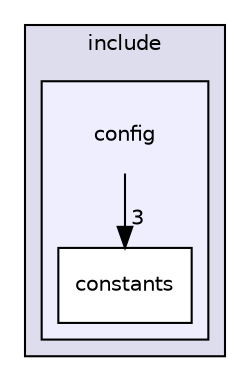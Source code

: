 digraph "/home/runner/work/pimd_qmcf/pimd_qmcf/include/config" {
  compound=true
  node [ fontsize="10", fontname="Helvetica"];
  edge [ labelfontsize="10", labelfontname="Helvetica"];
  subgraph clusterdir_d44c64559bbebec7f509842c48db8b23 {
    graph [ bgcolor="#ddddee", pencolor="black", label="include" fontname="Helvetica", fontsize="10", URL="dir_d44c64559bbebec7f509842c48db8b23.html"]
  subgraph clusterdir_ea664ba48352c10e82f679d554c07e1e {
    graph [ bgcolor="#eeeeff", pencolor="black", label="" URL="dir_ea664ba48352c10e82f679d554c07e1e.html"];
    dir_ea664ba48352c10e82f679d554c07e1e [shape=plaintext label="config"];
  dir_7769128eec5ce42b266c596b4b31560f [shape=box label="constants" fillcolor="white" style="filled" URL="dir_7769128eec5ce42b266c596b4b31560f.html"];
  }
  }
  dir_ea664ba48352c10e82f679d554c07e1e->dir_7769128eec5ce42b266c596b4b31560f [headlabel="3", labeldistance=1.5 headhref="dir_000005_000006.html"];
}
